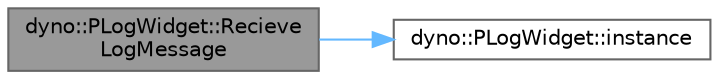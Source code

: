 digraph "dyno::PLogWidget::RecieveLogMessage"
{
 // LATEX_PDF_SIZE
  bgcolor="transparent";
  edge [fontname=Helvetica,fontsize=10,labelfontname=Helvetica,labelfontsize=10];
  node [fontname=Helvetica,fontsize=10,shape=box,height=0.2,width=0.4];
  rankdir="LR";
  Node1 [id="Node000001",label="dyno::PLogWidget::Recieve\lLogMessage",height=0.2,width=0.4,color="gray40", fillcolor="grey60", style="filled", fontcolor="black",tooltip=" "];
  Node1 -> Node2 [id="edge1_Node000001_Node000002",color="steelblue1",style="solid",tooltip=" "];
  Node2 [id="Node000002",label="dyno::PLogWidget::instance",height=0.2,width=0.4,color="grey40", fillcolor="white", style="filled",URL="$classdyno_1_1_p_log_widget.html#aec425dbd5959d3ac87982a54d2e95e54",tooltip=" "];
}
